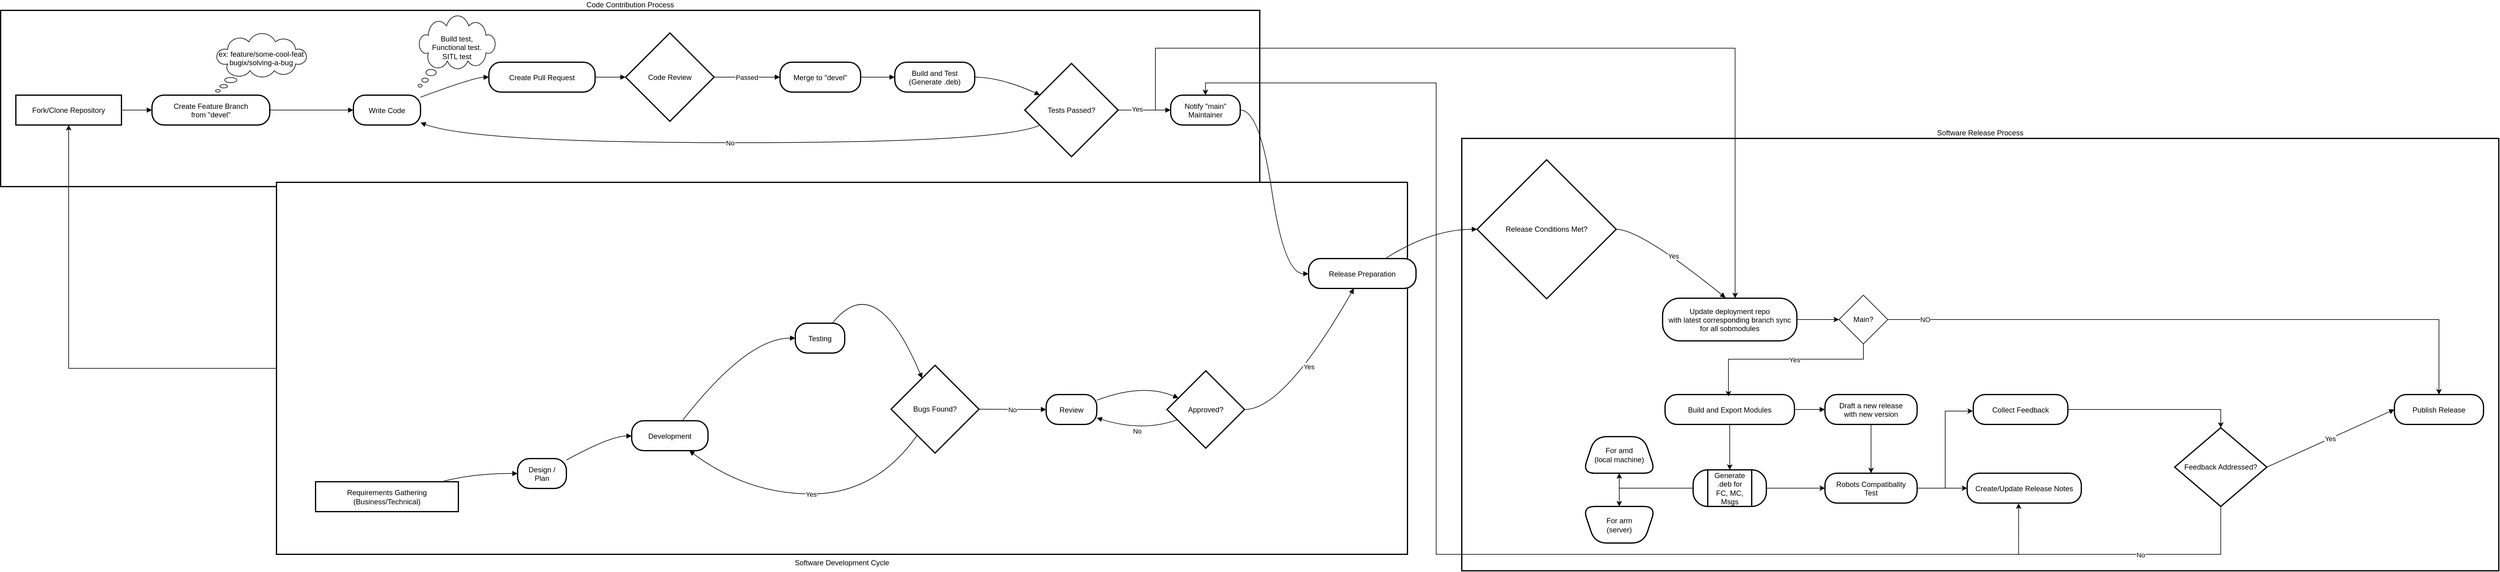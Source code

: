 <mxfile version="24.7.17">
  <diagram name="Page-1" id="acR1WmfLHcCQmbg5mVH3">
    <mxGraphModel dx="1720" dy="2028" grid="1" gridSize="10" guides="1" tooltips="1" connect="1" arrows="1" fold="1" page="1" pageScale="1" pageWidth="850" pageHeight="1100" math="0" shadow="0">
      <root>
        <mxCell id="0" />
        <mxCell id="1" parent="0" />
        <mxCell id="2" value="Software Release Process" style="whiteSpace=wrap;strokeWidth=2;labelPosition=center;verticalLabelPosition=top;align=center;verticalAlign=bottom;" parent="1" vertex="1">
          <mxGeometry x="2402" y="218" width="1699" height="709" as="geometry" />
        </mxCell>
        <mxCell id="3" value="Code Contribution Process" style="whiteSpace=wrap;strokeWidth=2;labelPosition=center;verticalLabelPosition=top;align=center;verticalAlign=bottom;" parent="1" vertex="1">
          <mxGeometry x="8" y="8" width="2063" height="289" as="geometry" />
        </mxCell>
        <mxCell id="6xC_1-eXzZIWzVH8nCW7-71" style="edgeStyle=orthogonalEdgeStyle;rounded=0;orthogonalLoop=1;jettySize=auto;html=1;" parent="1" source="4" target="13" edge="1">
          <mxGeometry relative="1" as="geometry" />
        </mxCell>
        <mxCell id="4" value="Software Development Cycle" style="whiteSpace=wrap;strokeWidth=2;labelPosition=center;verticalLabelPosition=bottom;align=center;verticalAlign=top;" parent="1" vertex="1">
          <mxGeometry x="460" y="290" width="1853" height="610" as="geometry" />
        </mxCell>
        <mxCell id="5" value="Requirements Gathering &#xa;(Business/Technical)" style="whiteSpace=wrap;strokeWidth=2;" parent="1" vertex="1">
          <mxGeometry x="524" y="781" width="234" height="49" as="geometry" />
        </mxCell>
        <mxCell id="6" value="Design /&#xa;Plan" style="rounded=1;arcSize=40;strokeWidth=2" parent="1" vertex="1">
          <mxGeometry x="855" y="743" width="80" height="49" as="geometry" />
        </mxCell>
        <mxCell id="7" value="Development" style="rounded=1;arcSize=40;strokeWidth=2" parent="1" vertex="1">
          <mxGeometry x="1042" y="681" width="125" height="49" as="geometry" />
        </mxCell>
        <mxCell id="8" value="Testing" style="rounded=1;arcSize=40;strokeWidth=2" parent="1" vertex="1">
          <mxGeometry x="1310" y="521" width="81" height="49" as="geometry" />
        </mxCell>
        <mxCell id="9" value="Bugs Found?" style="rhombus;strokeWidth=2;whiteSpace=wrap;" parent="1" vertex="1">
          <mxGeometry x="1467" y="590" width="144" height="144" as="geometry" />
        </mxCell>
        <mxCell id="10" value="Review" style="rounded=1;arcSize=40;strokeWidth=2" parent="1" vertex="1">
          <mxGeometry x="1721" y="638" width="83" height="49" as="geometry" />
        </mxCell>
        <mxCell id="11" value="Approved?" style="rhombus;strokeWidth=2;whiteSpace=wrap;" parent="1" vertex="1">
          <mxGeometry x="1919" y="599" width="127" height="127" as="geometry" />
        </mxCell>
        <mxCell id="12" value="Release Preparation" style="rounded=1;arcSize=40;strokeWidth=2" parent="1" vertex="1">
          <mxGeometry x="2151" y="415" width="176" height="49" as="geometry" />
        </mxCell>
        <mxCell id="13" value="Fork/Clone Repository" style="whiteSpace=wrap;strokeWidth=2;" parent="1" vertex="1">
          <mxGeometry x="33" y="147" width="173" height="49" as="geometry" />
        </mxCell>
        <mxCell id="14" value="Create Feature Branch&#xa;from &quot;devel&quot;" style="rounded=1;arcSize=40;strokeWidth=2" parent="1" vertex="1">
          <mxGeometry x="256" y="147" width="193" height="49" as="geometry" />
        </mxCell>
        <mxCell id="15" value="Write Code" style="rounded=1;arcSize=40;strokeWidth=2" parent="1" vertex="1">
          <mxGeometry x="586" y="147" width="110" height="49" as="geometry" />
        </mxCell>
        <mxCell id="16" value="Create Pull Request" style="rounded=1;arcSize=40;strokeWidth=2" parent="1" vertex="1">
          <mxGeometry x="808" y="93" width="174" height="49" as="geometry" />
        </mxCell>
        <mxCell id="17" value="Code Review" style="rhombus;strokeWidth=2;whiteSpace=wrap;" parent="1" vertex="1">
          <mxGeometry x="1032" y="45" width="145" height="145" as="geometry" />
        </mxCell>
        <mxCell id="18" value="Merge to &quot;devel&quot;" style="rounded=1;arcSize=40;strokeWidth=2" parent="1" vertex="1">
          <mxGeometry x="1285" y="93" width="132" height="49" as="geometry" />
        </mxCell>
        <mxCell id="19" value="Build and Test&#xa;(Generate .deb)" style="rounded=1;arcSize=40;strokeWidth=2" parent="1" vertex="1">
          <mxGeometry x="1473" y="93" width="131" height="49" as="geometry" />
        </mxCell>
        <mxCell id="20" value="Tests Passed?" style="rhombus;strokeWidth=2;whiteSpace=wrap;" parent="1" vertex="1">
          <mxGeometry x="1686" y="95" width="153" height="153" as="geometry" />
        </mxCell>
        <mxCell id="21" value="Notify &quot;main&quot;&#xa;Maintainer" style="rounded=1;arcSize=40;strokeWidth=2" parent="1" vertex="1">
          <mxGeometry x="1925" y="147" width="114" height="49" as="geometry" />
        </mxCell>
        <mxCell id="22" value="Release Conditions Met?" style="rhombus;strokeWidth=2;whiteSpace=wrap;" parent="1" vertex="1">
          <mxGeometry x="2427" y="253" width="228" height="228" as="geometry" />
        </mxCell>
        <mxCell id="6xC_1-eXzZIWzVH8nCW7-74" value="" style="edgeStyle=orthogonalEdgeStyle;rounded=0;orthogonalLoop=1;jettySize=auto;html=1;" parent="1" source="23" target="6xC_1-eXzZIWzVH8nCW7-73" edge="1">
          <mxGeometry relative="1" as="geometry" />
        </mxCell>
        <mxCell id="23" value="Build and Export Modules" style="rounded=1;arcSize=40;strokeWidth=2" parent="1" vertex="1">
          <mxGeometry x="2735" y="638" width="212" height="49" as="geometry" />
        </mxCell>
        <mxCell id="HBGhVWQaQl0VbPI2pzWm-71" style="edgeStyle=orthogonalEdgeStyle;rounded=0;orthogonalLoop=1;jettySize=auto;html=1;" edge="1" parent="1" source="24" target="HBGhVWQaQl0VbPI2pzWm-70">
          <mxGeometry relative="1" as="geometry" />
        </mxCell>
        <mxCell id="24" value="Draft a new release&#xa;with new version" style="rounded=1;arcSize=40;strokeWidth=2" parent="1" vertex="1">
          <mxGeometry x="2997" y="638" width="151" height="49" as="geometry" />
        </mxCell>
        <mxCell id="25" value="Create/Update Release Notes" style="rounded=1;arcSize=40;strokeWidth=2" parent="1" vertex="1">
          <mxGeometry x="3230" y="767" width="187" height="49" as="geometry" />
        </mxCell>
        <mxCell id="HBGhVWQaQl0VbPI2pzWm-75" style="edgeStyle=orthogonalEdgeStyle;rounded=0;orthogonalLoop=1;jettySize=auto;html=1;entryX=0.5;entryY=0;entryDx=0;entryDy=0;" edge="1" parent="1" source="26" target="27">
          <mxGeometry relative="1" as="geometry" />
        </mxCell>
        <mxCell id="26" value="Collect Feedback" style="rounded=1;arcSize=40;strokeWidth=2" parent="1" vertex="1">
          <mxGeometry x="3240" y="638" width="155" height="49" as="geometry" />
        </mxCell>
        <mxCell id="HBGhVWQaQl0VbPI2pzWm-78" style="edgeStyle=orthogonalEdgeStyle;rounded=0;orthogonalLoop=1;jettySize=auto;html=1;entryX=0.5;entryY=0;entryDx=0;entryDy=0;" edge="1" parent="1" source="27" target="21">
          <mxGeometry relative="1" as="geometry">
            <Array as="points">
              <mxPoint x="3646" y="900" />
              <mxPoint x="2360" y="900" />
              <mxPoint x="2360" y="127" />
              <mxPoint x="1982" y="127" />
            </Array>
          </mxGeometry>
        </mxCell>
        <mxCell id="27" value="Feedback Addressed?" style="rhombus;strokeWidth=2;whiteSpace=wrap;" parent="1" vertex="1">
          <mxGeometry x="3570" y="692.5" width="151" height="129" as="geometry" />
        </mxCell>
        <mxCell id="28" value="Publish Release" style="rounded=1;arcSize=40;strokeWidth=2" parent="1" vertex="1">
          <mxGeometry x="3930" y="638" width="146" height="49" as="geometry" />
        </mxCell>
        <mxCell id="29" value="" style="curved=1;startArrow=none;endArrow=block;exitX=0.89;exitY=-0.01;entryX=0;entryY=0.5;" parent="1" source="5" target="6" edge="1">
          <mxGeometry relative="1" as="geometry">
            <Array as="points">
              <mxPoint x="783" y="767" />
            </Array>
          </mxGeometry>
        </mxCell>
        <mxCell id="30" value="" style="curved=1;startArrow=none;endArrow=block;exitX=1;exitY=0.05;entryX=0;entryY=0.51;" parent="1" source="6" target="7" edge="1">
          <mxGeometry relative="1" as="geometry">
            <Array as="points">
              <mxPoint x="1007" y="706" />
            </Array>
          </mxGeometry>
        </mxCell>
        <mxCell id="31" value="" style="curved=1;startArrow=none;endArrow=block;exitX=0.66;exitY=0.01;entryX=0;entryY=0.5;" parent="1" source="7" target="8" edge="1">
          <mxGeometry relative="1" as="geometry">
            <Array as="points">
              <mxPoint x="1231" y="545" />
            </Array>
          </mxGeometry>
        </mxCell>
        <mxCell id="32" value="" style="curved=1;startArrow=none;endArrow=block;exitX=0.75;exitY=0;entryX=0.29;entryY=0;" parent="1" source="8" target="9" edge="1">
          <mxGeometry relative="1" as="geometry">
            <Array as="points">
              <mxPoint x="1442" y="431" />
            </Array>
          </mxGeometry>
        </mxCell>
        <mxCell id="33" value="Yes" style="curved=1;startArrow=none;endArrow=block;exitX=0.15;exitY=1.01;entryX=0.76;entryY=1.01;" parent="1" source="9" target="7" edge="1">
          <mxGeometry relative="1" as="geometry">
            <Array as="points">
              <mxPoint x="1442" y="801" />
              <mxPoint x="1231" y="801" />
            </Array>
          </mxGeometry>
        </mxCell>
        <mxCell id="34" value="No" style="curved=1;startArrow=none;endArrow=block;exitX=1;exitY=0.5;entryX=0;entryY=0.5;" parent="1" source="9" target="10" edge="1">
          <mxGeometry relative="1" as="geometry">
            <Array as="points" />
          </mxGeometry>
        </mxCell>
        <mxCell id="35" value="" style="curved=1;startArrow=none;endArrow=block;exitX=1;exitY=0.19;entryX=0;entryY=0.29;" parent="1" source="10" target="11" edge="1">
          <mxGeometry relative="1" as="geometry">
            <Array as="points">
              <mxPoint x="1879" y="619" />
            </Array>
          </mxGeometry>
        </mxCell>
        <mxCell id="36" value="Yes" style="curved=1;startArrow=none;endArrow=block;exitX=1;exitY=0.5;entryX=0.42;entryY=1.01;" parent="1" source="11" target="12" edge="1">
          <mxGeometry relative="1" as="geometry">
            <Array as="points">
              <mxPoint x="2111" y="663" />
            </Array>
          </mxGeometry>
        </mxCell>
        <mxCell id="37" value="No" style="curved=1;startArrow=none;endArrow=block;exitX=0;exitY=0.68;entryX=1;entryY=0.78;" parent="1" source="11" target="10" edge="1">
          <mxGeometry relative="1" as="geometry">
            <Array as="points">
              <mxPoint x="1879" y="700" />
            </Array>
          </mxGeometry>
        </mxCell>
        <mxCell id="38" value="" style="curved=1;startArrow=none;endArrow=block;exitX=1;exitY=0.5;entryX=0;entryY=0.5;" parent="1" source="13" target="14" edge="1">
          <mxGeometry relative="1" as="geometry">
            <Array as="points" />
          </mxGeometry>
        </mxCell>
        <mxCell id="39" value="" style="curved=1;startArrow=none;endArrow=block;exitX=1;exitY=0.5;entryX=0;entryY=0.5;" parent="1" source="14" target="15" edge="1">
          <mxGeometry relative="1" as="geometry">
            <Array as="points" />
          </mxGeometry>
        </mxCell>
        <mxCell id="40" value="" style="curved=1;startArrow=none;endArrow=block;exitX=1;exitY=0.07;entryX=0;entryY=0.5;" parent="1" source="15" target="16" edge="1">
          <mxGeometry relative="1" as="geometry">
            <Array as="points">
              <mxPoint x="783" y="118" />
            </Array>
          </mxGeometry>
        </mxCell>
        <mxCell id="41" value="" style="curved=1;startArrow=none;endArrow=block;exitX=1;exitY=0.5;entryX=0;entryY=0.5;" parent="1" source="16" target="17" edge="1">
          <mxGeometry relative="1" as="geometry">
            <Array as="points" />
          </mxGeometry>
        </mxCell>
        <mxCell id="42" value="Passed" style="curved=1;startArrow=none;endArrow=block;exitX=1;exitY=0.5;entryX=0;entryY=0.5;" parent="1" source="17" target="18" edge="1">
          <mxGeometry relative="1" as="geometry">
            <Array as="points" />
          </mxGeometry>
        </mxCell>
        <mxCell id="43" value="" style="curved=1;startArrow=none;endArrow=block;exitX=1;exitY=0.5;entryX=0;entryY=0.5;" parent="1" source="18" target="19" edge="1">
          <mxGeometry relative="1" as="geometry">
            <Array as="points" />
          </mxGeometry>
        </mxCell>
        <mxCell id="44" value="" style="curved=1;startArrow=none;endArrow=block;exitX=1.01;exitY=0.5;entryX=0;entryY=0.26;" parent="1" source="19" target="20" edge="1">
          <mxGeometry relative="1" as="geometry">
            <Array as="points">
              <mxPoint x="1648" y="118" />
            </Array>
          </mxGeometry>
        </mxCell>
        <mxCell id="46" value="" style="curved=1;startArrow=none;endArrow=block;exitX=1.01;exitY=0.5;entryX=0;entryY=0.51;" parent="1" source="21" target="12" edge="1">
          <mxGeometry relative="1" as="geometry">
            <Array as="points">
              <mxPoint x="2071" y="171" />
              <mxPoint x="2111" y="440" />
            </Array>
          </mxGeometry>
        </mxCell>
        <mxCell id="47" value="No" style="curved=1;startArrow=none;endArrow=block;exitX=0;exitY=0.74;entryX=1;entryY=0.92;" parent="1" source="20" target="15" edge="1">
          <mxGeometry relative="1" as="geometry">
            <Array as="points">
              <mxPoint x="1648" y="225" />
              <mxPoint x="783" y="225" />
            </Array>
          </mxGeometry>
        </mxCell>
        <mxCell id="48" value="" style="curved=1;startArrow=none;endArrow=block;exitX=0.71;exitY=0.01;entryX=0;entryY=0.5;" parent="1" source="12" target="22" edge="1">
          <mxGeometry relative="1" as="geometry">
            <Array as="points">
              <mxPoint x="2352" y="367" />
            </Array>
          </mxGeometry>
        </mxCell>
        <mxCell id="49" value="Yes" style="curved=1;startArrow=none;endArrow=block;exitX=1;exitY=0.5;entryX=0.468;entryY=-0.012;entryDx=0;entryDy=0;entryPerimeter=0;" parent="1" source="22" target="6xC_1-eXzZIWzVH8nCW7-87" edge="1">
          <mxGeometry relative="1" as="geometry">
            <Array as="points">
              <mxPoint x="2695" y="367" />
            </Array>
          </mxGeometry>
        </mxCell>
        <mxCell id="50" value="" style="curved=1;startArrow=none;endArrow=block;exitX=1;exitY=0.5;entryX=0;entryY=0.5;" parent="1" source="23" target="24" edge="1">
          <mxGeometry relative="1" as="geometry">
            <Array as="points" />
          </mxGeometry>
        </mxCell>
        <mxCell id="54" value="Yes" style="curved=1;startArrow=none;endArrow=block;exitX=1;exitY=0.5;entryX=0;entryY=0.5;" parent="1" source="27" target="28" edge="1">
          <mxGeometry relative="1" as="geometry">
            <Array as="points" />
          </mxGeometry>
        </mxCell>
        <mxCell id="6xC_1-eXzZIWzVH8nCW7-72" value="ex: feature/some-cool-feat&lt;br&gt;&lt;div&gt;bugix/solving-a-bug&lt;/div&gt;&lt;div&gt;&lt;br&gt;&lt;/div&gt;" style="whiteSpace=wrap;html=1;shape=mxgraph.basic.cloud_callout" parent="1" vertex="1">
          <mxGeometry x="360" y="46" width="150" height="96" as="geometry" />
        </mxCell>
        <mxCell id="6xC_1-eXzZIWzVH8nCW7-78" value="" style="edgeStyle=orthogonalEdgeStyle;rounded=0;orthogonalLoop=1;jettySize=auto;html=1;entryX=0.5;entryY=1;entryDx=0;entryDy=0;" parent="1" source="6xC_1-eXzZIWzVH8nCW7-73" target="6xC_1-eXzZIWzVH8nCW7-77" edge="1">
          <mxGeometry relative="1" as="geometry" />
        </mxCell>
        <mxCell id="HBGhVWQaQl0VbPI2pzWm-72" style="edgeStyle=orthogonalEdgeStyle;rounded=0;orthogonalLoop=1;jettySize=auto;html=1;" edge="1" parent="1" source="6xC_1-eXzZIWzVH8nCW7-73" target="HBGhVWQaQl0VbPI2pzWm-70">
          <mxGeometry relative="1" as="geometry" />
        </mxCell>
        <mxCell id="6xC_1-eXzZIWzVH8nCW7-73" value="Generate .deb for&lt;br&gt;FC, MC, Msgs" style="shape=process;whiteSpace=wrap;html=1;backgroundOutline=1;rounded=1;arcSize=40;strokeWidth=2;" parent="1" vertex="1">
          <mxGeometry x="2781" y="761.5" width="120" height="60" as="geometry" />
        </mxCell>
        <mxCell id="6xC_1-eXzZIWzVH8nCW7-77" value="For amd&lt;br&gt;(local machine)" style="shape=trapezoid;perimeter=trapezoidPerimeter;whiteSpace=wrap;html=1;fixedSize=1;rounded=1;arcSize=40;strokeWidth=2;" parent="1" vertex="1">
          <mxGeometry x="2600" y="707" width="120" height="60" as="geometry" />
        </mxCell>
        <mxCell id="6xC_1-eXzZIWzVH8nCW7-79" value="" style="shape=trapezoid;perimeter=trapezoidPerimeter;whiteSpace=wrap;html=1;fixedSize=1;rounded=1;arcSize=40;strokeWidth=2;rotation=-180;" parent="1" vertex="1">
          <mxGeometry x="2600" y="821.5" width="120" height="60" as="geometry" />
        </mxCell>
        <mxCell id="6xC_1-eXzZIWzVH8nCW7-83" style="edgeStyle=orthogonalEdgeStyle;rounded=0;orthogonalLoop=1;jettySize=auto;html=1;entryX=0.5;entryY=1;entryDx=0;entryDy=0;" parent="1" source="6xC_1-eXzZIWzVH8nCW7-73" target="6xC_1-eXzZIWzVH8nCW7-79" edge="1">
          <mxGeometry relative="1" as="geometry" />
        </mxCell>
        <mxCell id="6xC_1-eXzZIWzVH8nCW7-84" value="&lt;div&gt;For arm&lt;/div&gt;&lt;div&gt;(server)&lt;br&gt;&lt;/div&gt;" style="text;html=1;align=center;verticalAlign=middle;whiteSpace=wrap;rounded=0;" parent="1" vertex="1">
          <mxGeometry x="2630" y="837" width="60" height="30" as="geometry" />
        </mxCell>
        <mxCell id="HBGhVWQaQl0VbPI2pzWm-67" style="edgeStyle=orthogonalEdgeStyle;rounded=0;orthogonalLoop=1;jettySize=auto;html=1;" edge="1" parent="1" source="6xC_1-eXzZIWzVH8nCW7-87" target="HBGhVWQaQl0VbPI2pzWm-63">
          <mxGeometry relative="1" as="geometry" />
        </mxCell>
        <mxCell id="6xC_1-eXzZIWzVH8nCW7-87" value="Update deployment repo&#xa;with latest corresponding branch sync&#xa;for all sobmodules" style="rounded=1;arcSize=40;strokeWidth=2" parent="1" vertex="1">
          <mxGeometry x="2731" y="480" width="220" height="70" as="geometry" />
        </mxCell>
        <mxCell id="HBGhVWQaQl0VbPI2pzWm-61" value="Build test,&lt;br&gt;Functional test.&lt;br&gt;SITL test&lt;div&gt;&lt;br&gt;&lt;/div&gt;" style="whiteSpace=wrap;html=1;shape=mxgraph.basic.cloud_callout" vertex="1" parent="1">
          <mxGeometry x="692" y="17" width="127" height="117" as="geometry" />
        </mxCell>
        <mxCell id="HBGhVWQaQl0VbPI2pzWm-62" style="edgeStyle=orthogonalEdgeStyle;rounded=0;orthogonalLoop=1;jettySize=auto;html=1;entryX=0.54;entryY=-0.001;entryDx=0;entryDy=0;entryPerimeter=0;" edge="1" parent="1" source="20" target="6xC_1-eXzZIWzVH8nCW7-87">
          <mxGeometry relative="1" as="geometry">
            <Array as="points">
              <mxPoint x="1900" y="171" />
              <mxPoint x="1900" y="70" />
              <mxPoint x="2850" y="70" />
            </Array>
          </mxGeometry>
        </mxCell>
        <mxCell id="HBGhVWQaQl0VbPI2pzWm-80" style="edgeStyle=orthogonalEdgeStyle;rounded=0;orthogonalLoop=1;jettySize=auto;html=1;" edge="1" parent="1" source="HBGhVWQaQl0VbPI2pzWm-63" target="28">
          <mxGeometry relative="1" as="geometry" />
        </mxCell>
        <mxCell id="HBGhVWQaQl0VbPI2pzWm-81" value="NO" style="edgeLabel;html=1;align=center;verticalAlign=middle;resizable=0;points=[];" vertex="1" connectable="0" parent="HBGhVWQaQl0VbPI2pzWm-80">
          <mxGeometry x="-0.369" y="1" relative="1" as="geometry">
            <mxPoint x="-263" y="1" as="offset" />
          </mxGeometry>
        </mxCell>
        <mxCell id="HBGhVWQaQl0VbPI2pzWm-63" value="Main?" style="rhombus;whiteSpace=wrap;html=1;" vertex="1" parent="1">
          <mxGeometry x="3020" y="475" width="80" height="80" as="geometry" />
        </mxCell>
        <mxCell id="HBGhVWQaQl0VbPI2pzWm-68" style="edgeStyle=orthogonalEdgeStyle;rounded=0;orthogonalLoop=1;jettySize=auto;html=1;entryX=0.49;entryY=0.064;entryDx=0;entryDy=0;entryPerimeter=0;" edge="1" parent="1" source="HBGhVWQaQl0VbPI2pzWm-63" target="23">
          <mxGeometry relative="1" as="geometry">
            <Array as="points">
              <mxPoint x="3060" y="580" />
              <mxPoint x="2839" y="580" />
            </Array>
          </mxGeometry>
        </mxCell>
        <mxCell id="HBGhVWQaQl0VbPI2pzWm-69" value="Yes" style="edgeLabel;html=1;align=center;verticalAlign=middle;resizable=0;points=[];" vertex="1" connectable="0" parent="HBGhVWQaQl0VbPI2pzWm-68">
          <mxGeometry x="-0.1" y="1" relative="1" as="geometry">
            <mxPoint as="offset" />
          </mxGeometry>
        </mxCell>
        <mxCell id="HBGhVWQaQl0VbPI2pzWm-74" style="edgeStyle=orthogonalEdgeStyle;rounded=0;orthogonalLoop=1;jettySize=auto;html=1;" edge="1" parent="1" source="HBGhVWQaQl0VbPI2pzWm-70" target="25">
          <mxGeometry relative="1" as="geometry" />
        </mxCell>
        <mxCell id="HBGhVWQaQl0VbPI2pzWm-70" value="Robots Compatibality&#xa;Test" style="rounded=1;arcSize=40;strokeWidth=2" vertex="1" parent="1">
          <mxGeometry x="2997" y="767" width="151" height="49" as="geometry" />
        </mxCell>
        <mxCell id="HBGhVWQaQl0VbPI2pzWm-73" style="edgeStyle=orthogonalEdgeStyle;rounded=0;orthogonalLoop=1;jettySize=auto;html=1;entryX=-0.004;entryY=0.553;entryDx=0;entryDy=0;entryPerimeter=0;" edge="1" parent="1" source="HBGhVWQaQl0VbPI2pzWm-70" target="26">
          <mxGeometry relative="1" as="geometry" />
        </mxCell>
        <mxCell id="HBGhVWQaQl0VbPI2pzWm-76" style="edgeStyle=orthogonalEdgeStyle;rounded=0;orthogonalLoop=1;jettySize=auto;html=1;entryX=0.451;entryY=1.01;entryDx=0;entryDy=0;entryPerimeter=0;" edge="1" parent="1" source="27" target="25">
          <mxGeometry relative="1" as="geometry">
            <Array as="points">
              <mxPoint x="3646" y="900" />
              <mxPoint x="3314" y="900" />
            </Array>
          </mxGeometry>
        </mxCell>
        <mxCell id="HBGhVWQaQl0VbPI2pzWm-77" value="No" style="edgeLabel;html=1;align=center;verticalAlign=middle;resizable=0;points=[];" vertex="1" connectable="0" parent="HBGhVWQaQl0VbPI2pzWm-76">
          <mxGeometry x="-0.146" y="1" relative="1" as="geometry">
            <mxPoint as="offset" />
          </mxGeometry>
        </mxCell>
        <mxCell id="45" value="Yes" style="curved=1;startArrow=none;endArrow=block;exitX=1;exitY=0.5;entryX=0;entryY=0.5;entryDx=0;entryDy=0;" parent="1" target="21" edge="1">
          <mxGeometry x="-0.233" y="1" relative="1" as="geometry">
            <Array as="points" />
            <mxPoint x="1837" y="171.5" as="sourcePoint" />
            <mxPoint x="1923" y="171.5" as="targetPoint" />
            <mxPoint y="-1" as="offset" />
          </mxGeometry>
        </mxCell>
      </root>
    </mxGraphModel>
  </diagram>
</mxfile>
